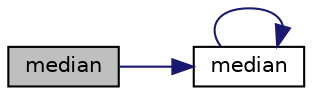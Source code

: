 digraph "median"
{
 // LATEX_PDF_SIZE
  edge [fontname="Helvetica",fontsize="10",labelfontname="Helvetica",labelfontsize="10"];
  node [fontname="Helvetica",fontsize="10",shape=record];
  rankdir="LR";
  Node1 [label="median",height=0.2,width=0.4,color="black", fillcolor="grey75", style="filled", fontcolor="black",tooltip="Returns the median of the specified vector of size n."];
  Node1 -> Node2 [color="midnightblue",fontsize="10",style="solid",fontname="Helvetica"];
  Node2 [label="median",height=0.2,width=0.4,color="black", fillcolor="white", style="filled",URL="$ndpa__tools_8c.html#a7ffac73dc0966b86fc85f2a717d66e5f",tooltip="Returns the median of the specified vector of size n."];
  Node2 -> Node2 [color="midnightblue",fontsize="10",style="solid",fontname="Helvetica"];
}
